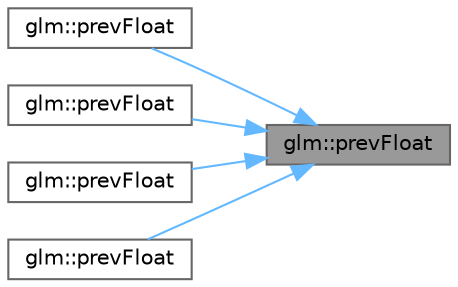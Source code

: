 digraph "glm::prevFloat"
{
 // LATEX_PDF_SIZE
  bgcolor="transparent";
  edge [fontname=Helvetica,fontsize=10,labelfontname=Helvetica,labelfontsize=10];
  node [fontname=Helvetica,fontsize=10,shape=box,height=0.2,width=0.4];
  rankdir="RL";
  Node1 [id="Node000001",label="glm::prevFloat",height=0.2,width=0.4,color="gray40", fillcolor="grey60", style="filled", fontcolor="black",tooltip=" "];
  Node1 -> Node2 [id="edge9_Node000001_Node000002",dir="back",color="steelblue1",style="solid",tooltip=" "];
  Node2 [id="Node000002",label="glm::prevFloat",height=0.2,width=0.4,color="grey40", fillcolor="white", style="filled",URL="$namespaceglm.html#a63d56e3d25467f3350baa7eaef7d26c1",tooltip=" "];
  Node1 -> Node3 [id="edge10_Node000001_Node000003",dir="back",color="steelblue1",style="solid",tooltip=" "];
  Node3 [id="Node000003",label="glm::prevFloat",height=0.2,width=0.4,color="grey40", fillcolor="white", style="filled",URL="$namespaceglm.html#a25cee9fd77738b6072db4b9a51b41148",tooltip=" "];
  Node1 -> Node4 [id="edge11_Node000001_Node000004",dir="back",color="steelblue1",style="solid",tooltip=" "];
  Node4 [id="Node000004",label="glm::prevFloat",height=0.2,width=0.4,color="grey40", fillcolor="white", style="filled",URL="$namespaceglm.html#a522fcb25dcc4765a5ad47161270b9865",tooltip=" "];
  Node1 -> Node5 [id="edge12_Node000001_Node000005",dir="back",color="steelblue1",style="solid",tooltip=" "];
  Node5 [id="Node000005",label="glm::prevFloat",height=0.2,width=0.4,color="grey40", fillcolor="white", style="filled",URL="$namespaceglm.html#a9968134e6da13d9b5e31e58e53ca1081",tooltip=" "];
}
